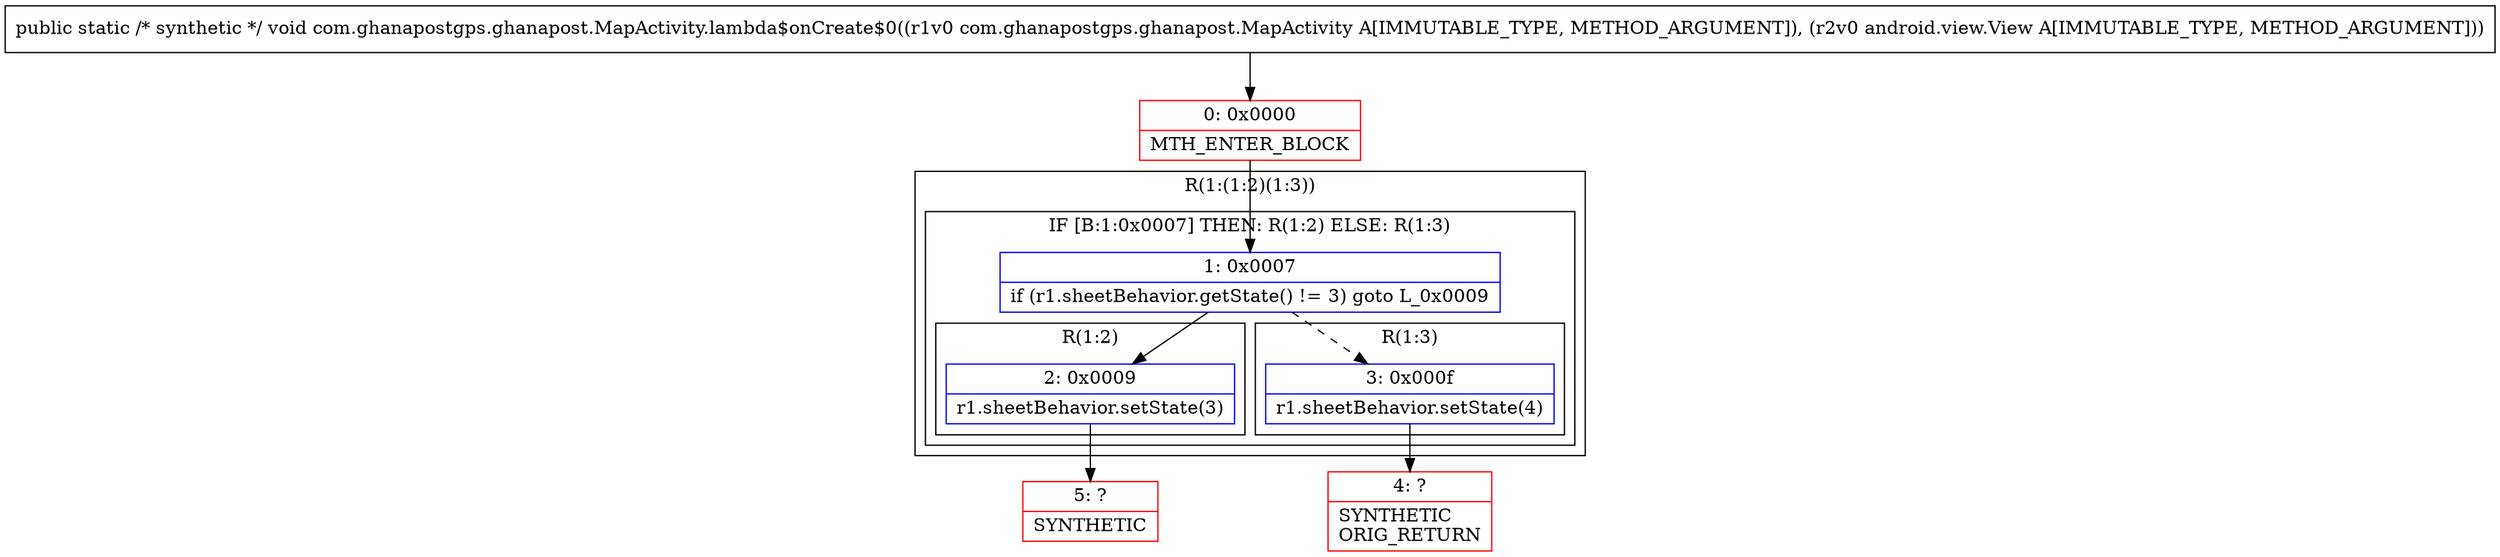 digraph "CFG forcom.ghanapostgps.ghanapost.MapActivity.lambda$onCreate$0(Lcom\/ghanapostgps\/ghanapost\/MapActivity;Landroid\/view\/View;)V" {
subgraph cluster_Region_1878538861 {
label = "R(1:(1:2)(1:3))";
node [shape=record,color=blue];
subgraph cluster_IfRegion_1422142513 {
label = "IF [B:1:0x0007] THEN: R(1:2) ELSE: R(1:3)";
node [shape=record,color=blue];
Node_1 [shape=record,label="{1\:\ 0x0007|if (r1.sheetBehavior.getState() != 3) goto L_0x0009\l}"];
subgraph cluster_Region_358753497 {
label = "R(1:2)";
node [shape=record,color=blue];
Node_2 [shape=record,label="{2\:\ 0x0009|r1.sheetBehavior.setState(3)\l}"];
}
subgraph cluster_Region_386287466 {
label = "R(1:3)";
node [shape=record,color=blue];
Node_3 [shape=record,label="{3\:\ 0x000f|r1.sheetBehavior.setState(4)\l}"];
}
}
}
Node_0 [shape=record,color=red,label="{0\:\ 0x0000|MTH_ENTER_BLOCK\l}"];
Node_4 [shape=record,color=red,label="{4\:\ ?|SYNTHETIC\lORIG_RETURN\l}"];
Node_5 [shape=record,color=red,label="{5\:\ ?|SYNTHETIC\l}"];
MethodNode[shape=record,label="{public static \/* synthetic *\/ void com.ghanapostgps.ghanapost.MapActivity.lambda$onCreate$0((r1v0 com.ghanapostgps.ghanapost.MapActivity A[IMMUTABLE_TYPE, METHOD_ARGUMENT]), (r2v0 android.view.View A[IMMUTABLE_TYPE, METHOD_ARGUMENT])) }"];
MethodNode -> Node_0;
Node_1 -> Node_2;
Node_1 -> Node_3[style=dashed];
Node_2 -> Node_5;
Node_3 -> Node_4;
Node_0 -> Node_1;
}

